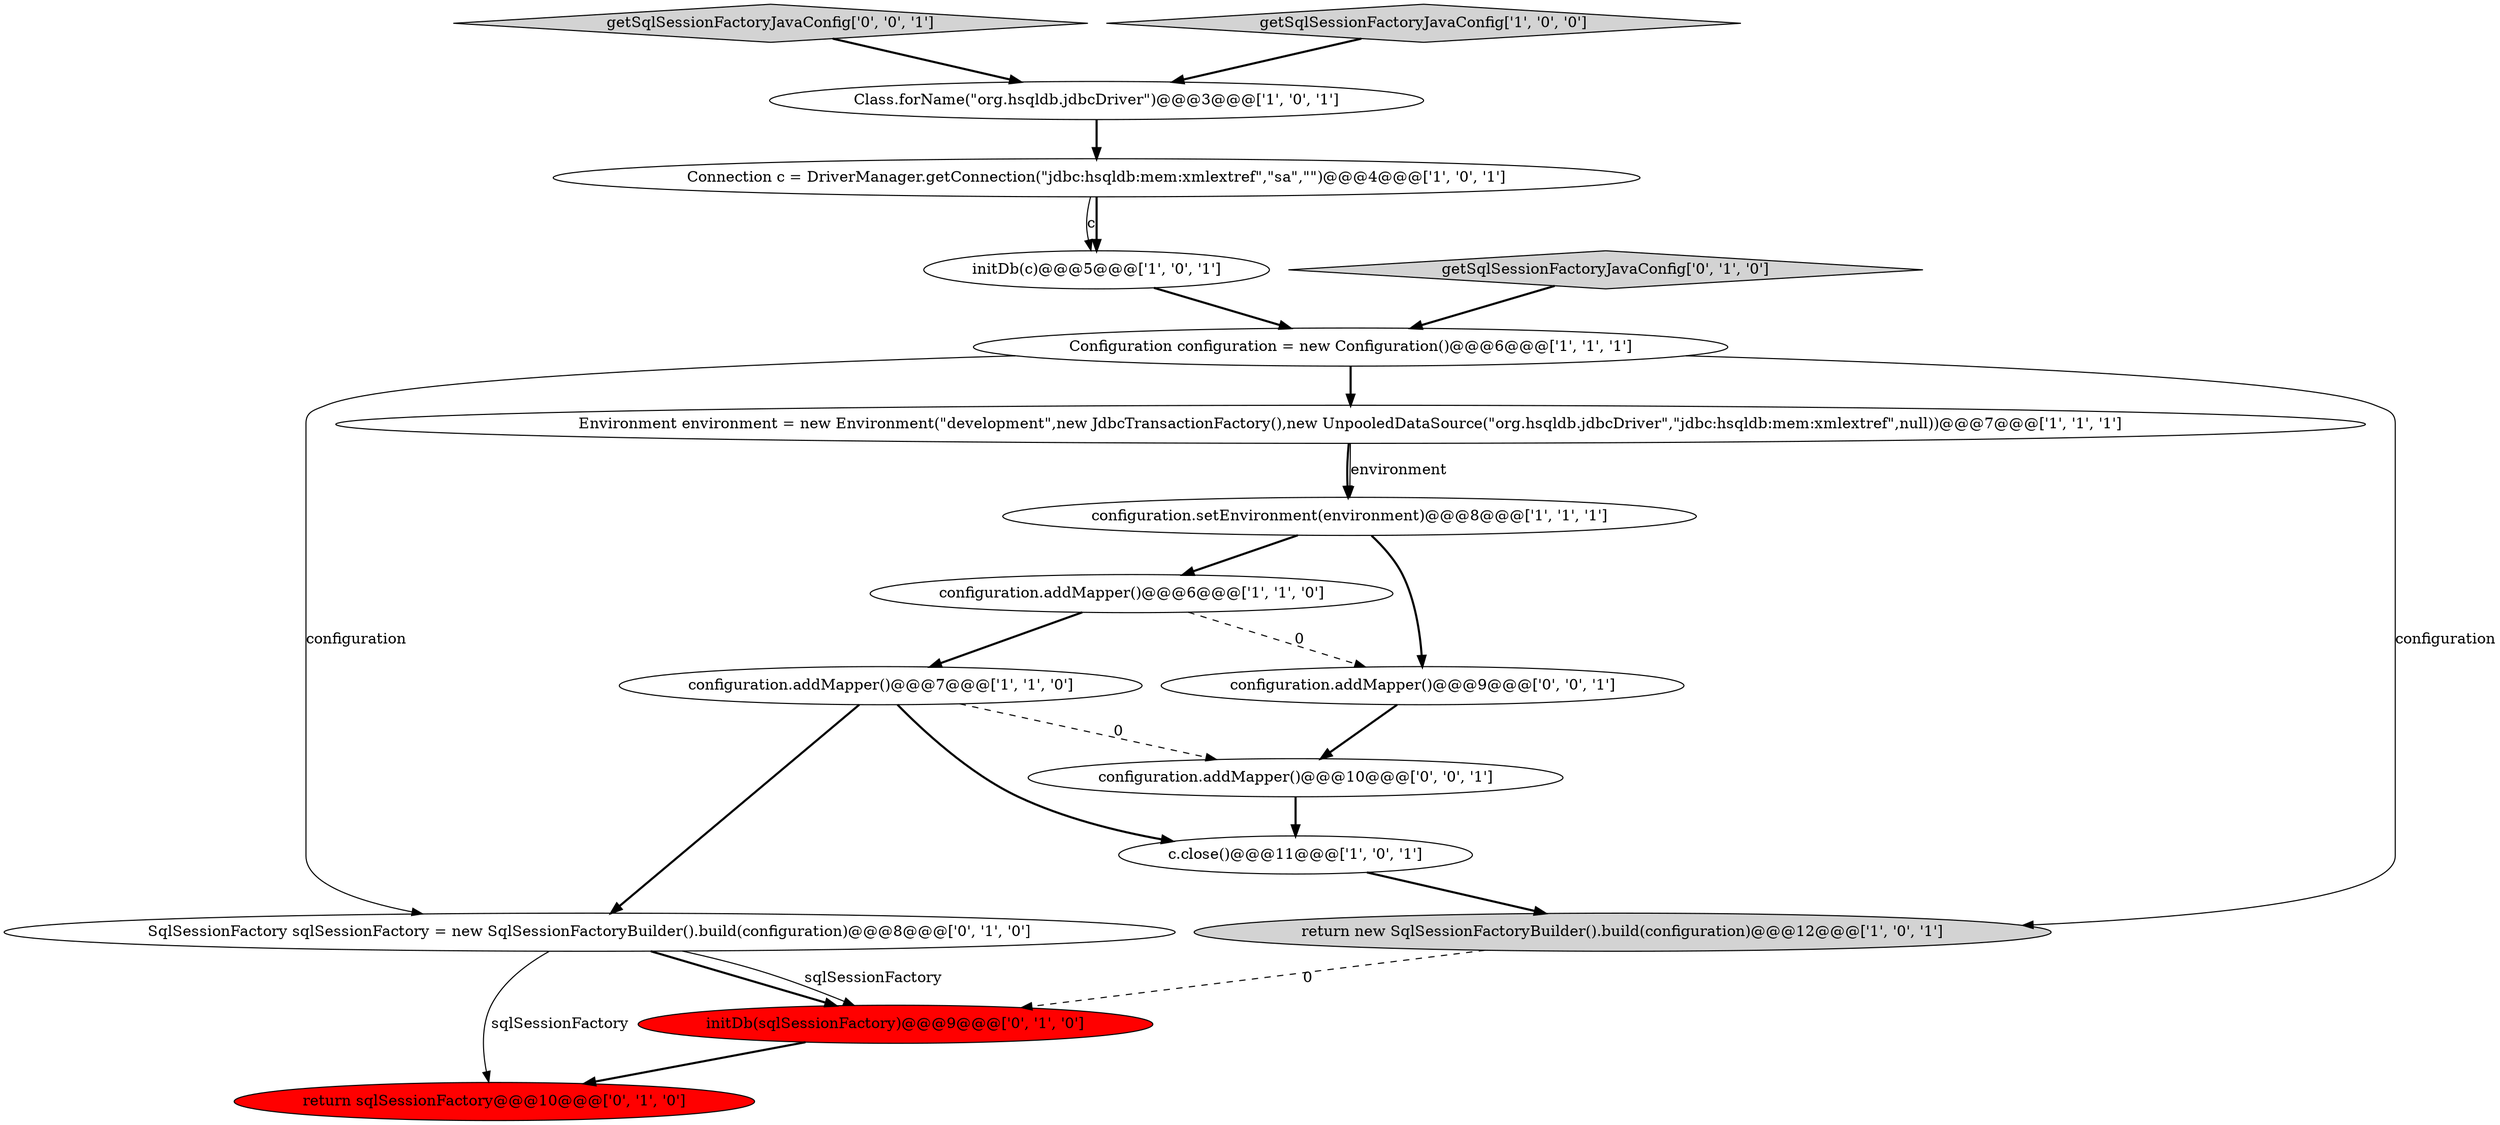 digraph {
5 [style = filled, label = "Configuration configuration = new Configuration()@@@6@@@['1', '1', '1']", fillcolor = white, shape = ellipse image = "AAA0AAABBB1BBB"];
1 [style = filled, label = "Connection c = DriverManager.getConnection(\"jdbc:hsqldb:mem:xmlextref\",\"sa\",\"\")@@@4@@@['1', '0', '1']", fillcolor = white, shape = ellipse image = "AAA0AAABBB1BBB"];
8 [style = filled, label = "Environment environment = new Environment(\"development\",new JdbcTransactionFactory(),new UnpooledDataSource(\"org.hsqldb.jdbcDriver\",\"jdbc:hsqldb:mem:xmlextref\",null))@@@7@@@['1', '1', '1']", fillcolor = white, shape = ellipse image = "AAA0AAABBB1BBB"];
6 [style = filled, label = "configuration.addMapper()@@@6@@@['1', '1', '0']", fillcolor = white, shape = ellipse image = "AAA0AAABBB1BBB"];
9 [style = filled, label = "Class.forName(\"org.hsqldb.jdbcDriver\")@@@3@@@['1', '0', '1']", fillcolor = white, shape = ellipse image = "AAA0AAABBB1BBB"];
3 [style = filled, label = "return new SqlSessionFactoryBuilder().build(configuration)@@@12@@@['1', '0', '1']", fillcolor = lightgray, shape = ellipse image = "AAA0AAABBB1BBB"];
15 [style = filled, label = "configuration.addMapper()@@@9@@@['0', '0', '1']", fillcolor = white, shape = ellipse image = "AAA0AAABBB3BBB"];
16 [style = filled, label = "getSqlSessionFactoryJavaConfig['0', '0', '1']", fillcolor = lightgray, shape = diamond image = "AAA0AAABBB3BBB"];
7 [style = filled, label = "configuration.addMapper()@@@7@@@['1', '1', '0']", fillcolor = white, shape = ellipse image = "AAA0AAABBB1BBB"];
17 [style = filled, label = "configuration.addMapper()@@@10@@@['0', '0', '1']", fillcolor = white, shape = ellipse image = "AAA0AAABBB3BBB"];
10 [style = filled, label = "initDb(c)@@@5@@@['1', '0', '1']", fillcolor = white, shape = ellipse image = "AAA0AAABBB1BBB"];
13 [style = filled, label = "SqlSessionFactory sqlSessionFactory = new SqlSessionFactoryBuilder().build(configuration)@@@8@@@['0', '1', '0']", fillcolor = white, shape = ellipse image = "AAA0AAABBB2BBB"];
11 [style = filled, label = "initDb(sqlSessionFactory)@@@9@@@['0', '1', '0']", fillcolor = red, shape = ellipse image = "AAA1AAABBB2BBB"];
14 [style = filled, label = "getSqlSessionFactoryJavaConfig['0', '1', '0']", fillcolor = lightgray, shape = diamond image = "AAA0AAABBB2BBB"];
0 [style = filled, label = "configuration.setEnvironment(environment)@@@8@@@['1', '1', '1']", fillcolor = white, shape = ellipse image = "AAA0AAABBB1BBB"];
4 [style = filled, label = "getSqlSessionFactoryJavaConfig['1', '0', '0']", fillcolor = lightgray, shape = diamond image = "AAA0AAABBB1BBB"];
2 [style = filled, label = "c.close()@@@11@@@['1', '0', '1']", fillcolor = white, shape = ellipse image = "AAA0AAABBB1BBB"];
12 [style = filled, label = "return sqlSessionFactory@@@10@@@['0', '1', '0']", fillcolor = red, shape = ellipse image = "AAA1AAABBB2BBB"];
7->13 [style = bold, label=""];
4->9 [style = bold, label=""];
5->8 [style = bold, label=""];
5->13 [style = solid, label="configuration"];
0->6 [style = bold, label=""];
7->17 [style = dashed, label="0"];
2->3 [style = bold, label=""];
11->12 [style = bold, label=""];
13->11 [style = bold, label=""];
0->15 [style = bold, label=""];
13->11 [style = solid, label="sqlSessionFactory"];
5->3 [style = solid, label="configuration"];
13->12 [style = solid, label="sqlSessionFactory"];
8->0 [style = bold, label=""];
15->17 [style = bold, label=""];
10->5 [style = bold, label=""];
17->2 [style = bold, label=""];
6->15 [style = dashed, label="0"];
7->2 [style = bold, label=""];
1->10 [style = solid, label="c"];
9->1 [style = bold, label=""];
6->7 [style = bold, label=""];
1->10 [style = bold, label=""];
8->0 [style = solid, label="environment"];
16->9 [style = bold, label=""];
3->11 [style = dashed, label="0"];
14->5 [style = bold, label=""];
}
